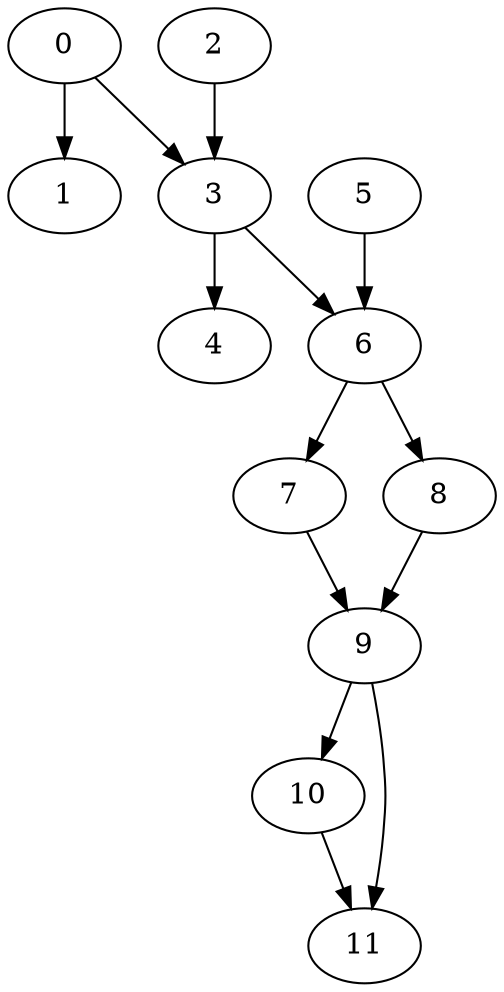 digraph {
	0
	1
	2
	3
	4
	5
	6
	7
	8
	9
	10
	11
	3 -> 4
	3 -> 6
	5 -> 6
	6 -> 7
	6 -> 8
	7 -> 9
	8 -> 9
	0 -> 3
	2 -> 3
	9 -> 10
	9 -> 11
	10 -> 11
	0 -> 1
}
